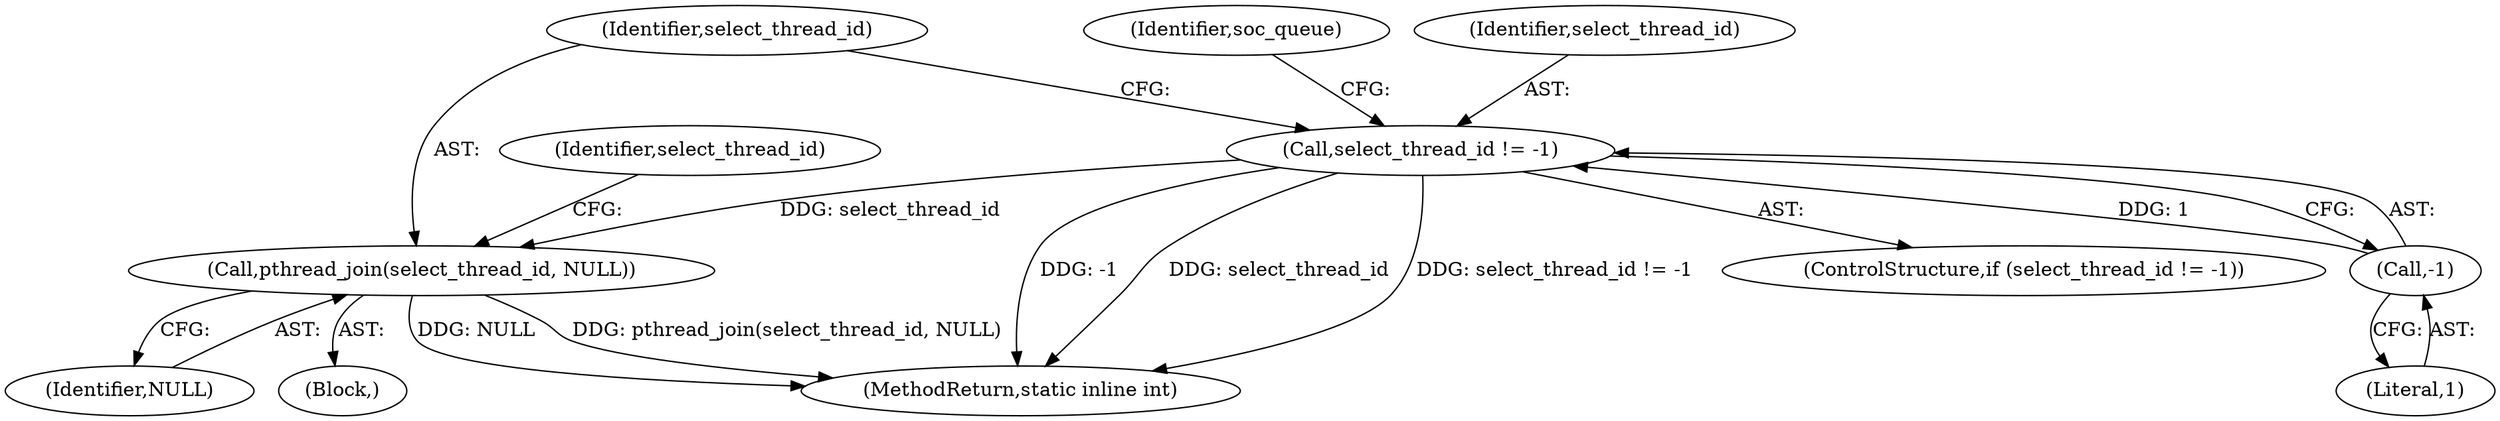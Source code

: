 digraph "0_Android_472271b153c5dc53c28beac55480a8d8434b2d5c_16@API" {
"1000129" [label="(Call,select_thread_id != -1)"];
"1000131" [label="(Call,-1)"];
"1000134" [label="(Call,pthread_join(select_thread_id, NULL))"];
"1000134" [label="(Call,pthread_join(select_thread_id, NULL))"];
"1000129" [label="(Call,select_thread_id != -1)"];
"1000138" [label="(Identifier,select_thread_id)"];
"1000132" [label="(Literal,1)"];
"1000136" [label="(Identifier,NULL)"];
"1000135" [label="(Identifier,select_thread_id)"];
"1000145" [label="(MethodReturn,static inline int)"];
"1000133" [label="(Block,)"];
"1000128" [label="(ControlStructure,if (select_thread_id != -1))"];
"1000142" [label="(Identifier,soc_queue)"];
"1000131" [label="(Call,-1)"];
"1000130" [label="(Identifier,select_thread_id)"];
"1000129" -> "1000128"  [label="AST: "];
"1000129" -> "1000131"  [label="CFG: "];
"1000130" -> "1000129"  [label="AST: "];
"1000131" -> "1000129"  [label="AST: "];
"1000135" -> "1000129"  [label="CFG: "];
"1000142" -> "1000129"  [label="CFG: "];
"1000129" -> "1000145"  [label="DDG: -1"];
"1000129" -> "1000145"  [label="DDG: select_thread_id"];
"1000129" -> "1000145"  [label="DDG: select_thread_id != -1"];
"1000131" -> "1000129"  [label="DDG: 1"];
"1000129" -> "1000134"  [label="DDG: select_thread_id"];
"1000131" -> "1000132"  [label="CFG: "];
"1000132" -> "1000131"  [label="AST: "];
"1000134" -> "1000133"  [label="AST: "];
"1000134" -> "1000136"  [label="CFG: "];
"1000135" -> "1000134"  [label="AST: "];
"1000136" -> "1000134"  [label="AST: "];
"1000138" -> "1000134"  [label="CFG: "];
"1000134" -> "1000145"  [label="DDG: pthread_join(select_thread_id, NULL)"];
"1000134" -> "1000145"  [label="DDG: NULL"];
}
